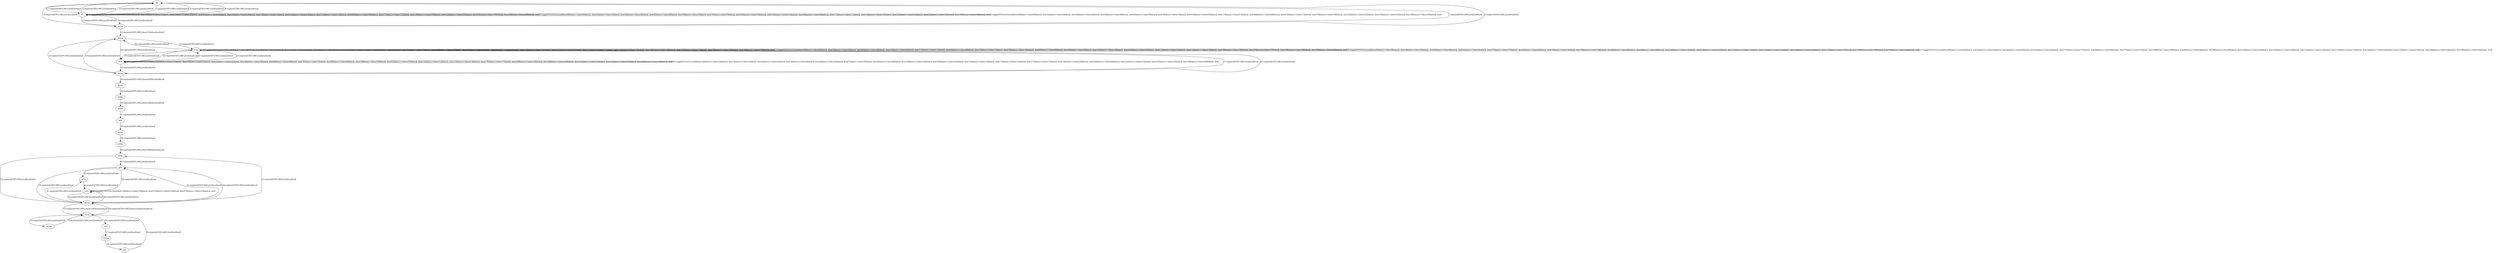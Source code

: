 # Total number of goals covered by this test: 1
# d23m --> gf10

digraph g {
"b0" -> "b1" [label = "1-explore[EXPLORE];/null/null/null"];
"b1" -> "b0" [label = "2-explore[EXPLORE];/null/null/null"];
"b0" -> "b1" [label = "3-explore[EXPLORE];/null/null/null"];
"b1" -> "b1" [label = "4-toggle[TOGGLE];/null/door0[false]:=!(door0[false]); door1[false]:=!(door1[false]); door2[false]:=!(door2[false]); door4[false]:=!(door4[false]); door5[false]:=!(door5[false]); door7[false]:=!(door7[false]); door43[false]:=!(door43[false]); door13[false]:=!(door13[false]); door46[false]:=!(door46[false]); door17[false]:=!(door17[false]); door19[false]:=!(door19[false]); door52[false]:=!(door52[false]); door25[false]:=!(door25[false]); door29[false]:=!(door29[false]); /null"];
"b1" -> "b1" [label = "5-toggle[TOGGLE];/null/door0[false]:=!(door0[false]); door1[false]:=!(door1[false]); door2[false]:=!(door2[false]); door4[false]:=!(door4[false]); door5[false]:=!(door5[false]); door7[false]:=!(door7[false]); door43[false]:=!(door43[false]); door13[false]:=!(door13[false]); door46[false]:=!(door46[false]); door17[false]:=!(door17[false]); door19[false]:=!(door19[false]); door52[false]:=!(door52[false]); door25[false]:=!(door25[false]); door29[false]:=!(door29[false]); /null"];
"b1" -> "d52p" [label = "6-explore[EXPLORE];/null/null/null"];
"d52p" -> "b0" [label = "7-explore[EXPLORE];/null/null/null"];
"b0" -> "b1" [label = "8-explore[EXPLORE];/null/null/null"];
"b1" -> "b1" [label = "9-toggle[TOGGLE];/null/door0[false]:=!(door0[false]); door1[false]:=!(door1[false]); door2[false]:=!(door2[false]); door4[false]:=!(door4[false]); door5[false]:=!(door5[false]); door7[false]:=!(door7[false]); door43[false]:=!(door43[false]); door13[false]:=!(door13[false]); door46[false]:=!(door46[false]); door17[false]:=!(door17[false]); door19[false]:=!(door19[false]); door52[false]:=!(door52[false]); door25[false]:=!(door25[false]); door29[false]:=!(door29[false]); /null"];
"b1" -> "b0" [label = "10-explore[EXPLORE];/null/null/null"];
"b0" -> "b1" [label = "11-explore[EXPLORE];/null/null/null"];
"b1" -> "d52p" [label = "12-explore[EXPLORE];/null/null/null"];
"d52p" -> "b0" [label = "13-explore[EXPLORE];/null/null/null"];
"b0" -> "d52p" [label = "14-explore[EXPLORE];/null/null/null"];
"d52p" -> "d52m" [label = "15-explore[EXPLORE];/door52[false]/null/null"];
"d52m" -> "b79" [label = "16-explore[EXPLORE];/null/null/null"];
"b79" -> "d43p" [label = "17-explore[EXPLORE];/null/null/null"];
"d43p" -> "d52m" [label = "18-explore[EXPLORE];/null/null/null"];
"d52m" -> "d43p" [label = "19-explore[EXPLORE];/null/null/null"];
"d43p" -> "b79" [label = "20-explore[EXPLORE];/null/null/null"];
"b79" -> "b79" [label = "21-toggle[TOGGLE];/null/door0[false]:=!(door0[false]); door3[false]:=!(door3[false]); door4[false]:=!(door4[false]); door5[false]:=!(door5[false]); door37[false]:=!(door37[false]); door6[false]:=!(door6[false]); door7[false]:=!(door7[false]); door39[false]:=!(door39[false]); door8[false]:=!(door8[false]); door9[false]:=!(door9[false]); door10[false]:=!(door10[false]); door43[false]:=!(door43[false]); door12[false]:=!(door12[false]); door13[false]:=!(door13[false]); door18[false]:=!(door18[false]); door27[false]:=!(door27[false]); door29[false]:=!(door29[false]); door30[false]:=!(door30[false]); /null"];
"b79" -> "b79" [label = "22-toggle[TOGGLE];/null/door0[false]:=!(door0[false]); door3[false]:=!(door3[false]); door4[false]:=!(door4[false]); door5[false]:=!(door5[false]); door37[false]:=!(door37[false]); door6[false]:=!(door6[false]); door7[false]:=!(door7[false]); door39[false]:=!(door39[false]); door8[false]:=!(door8[false]); door9[false]:=!(door9[false]); door10[false]:=!(door10[false]); door43[false]:=!(door43[false]); door12[false]:=!(door12[false]); door13[false]:=!(door13[false]); door18[false]:=!(door18[false]); door27[false]:=!(door27[false]); door29[false]:=!(door29[false]); door30[false]:=!(door30[false]); /null"];
"b79" -> "b78" [label = "23-explore[EXPLORE];/null/null/null"];
"b78" -> "b78" [label = "24-toggle[TOGGLE];/null/door32[false]:=!(door32[false]); door1[false]:=!(door1[false]); door2[false]:=!(door2[false]); door3[false]:=!(door3[false]); door4[false]:=!(door4[false]); door7[false]:=!(door7[false]); door9[false]:=!(door9[false]); door10[false]:=!(door10[false]); door43[false]:=!(door43[false]); door12[false]:=!(door12[false]); door13[false]:=!(door13[false]); door17[false]:=!(door17[false]); door19[false]:=!(door19[false]); door20[false]:=!(door20[false]); door21[false]:=!(door21[false]); door25[false]:=!(door25[false]); door29[false]:=!(door29[false]); /null"];
"b78" -> "b79" [label = "25-explore[EXPLORE];/null/null/null"];
"b79" -> "b79" [label = "26-toggle[TOGGLE];/null/door0[false]:=!(door0[false]); door3[false]:=!(door3[false]); door4[false]:=!(door4[false]); door5[false]:=!(door5[false]); door37[false]:=!(door37[false]); door6[false]:=!(door6[false]); door7[false]:=!(door7[false]); door39[false]:=!(door39[false]); door8[false]:=!(door8[false]); door9[false]:=!(door9[false]); door10[false]:=!(door10[false]); door43[false]:=!(door43[false]); door12[false]:=!(door12[false]); door13[false]:=!(door13[false]); door18[false]:=!(door18[false]); door27[false]:=!(door27[false]); door29[false]:=!(door29[false]); door30[false]:=!(door30[false]); /null"];
"b79" -> "b79" [label = "27-toggle[TOGGLE];/null/door0[false]:=!(door0[false]); door3[false]:=!(door3[false]); door4[false]:=!(door4[false]); door5[false]:=!(door5[false]); door37[false]:=!(door37[false]); door6[false]:=!(door6[false]); door7[false]:=!(door7[false]); door39[false]:=!(door39[false]); door8[false]:=!(door8[false]); door9[false]:=!(door9[false]); door10[false]:=!(door10[false]); door43[false]:=!(door43[false]); door12[false]:=!(door12[false]); door13[false]:=!(door13[false]); door18[false]:=!(door18[false]); door27[false]:=!(door27[false]); door29[false]:=!(door29[false]); door30[false]:=!(door30[false]); /null"];
"b79" -> "d52m" [label = "28-explore[EXPLORE];/null/null/null"];
"d52m" -> "b78" [label = "29-explore[EXPLORE];/null/null/null"];
"b78" -> "b78" [label = "30-toggle[TOGGLE];/null/door32[false]:=!(door32[false]); door1[false]:=!(door1[false]); door2[false]:=!(door2[false]); door3[false]:=!(door3[false]); door4[false]:=!(door4[false]); door7[false]:=!(door7[false]); door9[false]:=!(door9[false]); door10[false]:=!(door10[false]); door43[false]:=!(door43[false]); door12[false]:=!(door12[false]); door13[false]:=!(door13[false]); door17[false]:=!(door17[false]); door19[false]:=!(door19[false]); door20[false]:=!(door20[false]); door21[false]:=!(door21[false]); door25[false]:=!(door25[false]); door29[false]:=!(door29[false]); /null"];
"b78" -> "b79" [label = "31-explore[EXPLORE];/null/null/null"];
"b79" -> "b78" [label = "32-explore[EXPLORE];/null/null/null"];
"b78" -> "d43p" [label = "33-explore[EXPLORE];/null/null/null"];
"d43p" -> "d43m" [label = "34-explore[EXPLORE];/door43[false]/null/null"];
"d43m" -> "d29p" [label = "35-explore[EXPLORE];/null/null/null"];
"d29p" -> "d29m" [label = "36-explore[EXPLORE];/door29[false]/null/null"];
"d29m" -> "b40" [label = "37-explore[EXPLORE];/null/null/null"];
"b40" -> "d13p" [label = "38-explore[EXPLORE];/null/null/null"];
"d13p" -> "d19m" [label = "39-explore[EXPLORE];/null/null/null"];
"d19m" -> "d19p" [label = "40-explore[EXPLORE];/door19[false]/null/null"];
"d19p" -> "gf4" [label = "41-explore[EXPLORE];/null/null/null"];
"gf4" -> "gf10" [label = "42-explore[EXPLORE];/null/null/null"];
"gf10" -> "b43" [label = "43-explore[EXPLORE];/null/null/null"];
"b43" -> "d23m" [label = "44-explore[EXPLORE];/null/null/null"];
"d23m" -> "gf4" [label = "45-explore[EXPLORE];/null/null/null"];
"gf4" -> "b43" [label = "46-explore[EXPLORE];/null/null/null"];
"b43" -> "b43" [label = "47-toggle[TOGGLE];/null/door33[false]:=!(door33[false]); door51[false]:=!(door51[false]); door23[false]:=!(door23[false]); /null"];
"b43" -> "d23m" [label = "48-explore[EXPLORE];/null/null/null"];
"d23m" -> "gf4" [label = "49-explore[EXPLORE];/null/null/null"];
"gf4" -> "d23m" [label = "50-explore[EXPLORE];/null/null/null"];
"d23m" -> "d19p" [label = "51-explore[EXPLORE];/null/null/null"];
"d19p" -> "d23m" [label = "52-explore[EXPLORE];/null/null/null"];
"d23m" -> "d23p" [label = "53-explore[EXPLORE];/door23[false]/null/null"];
"d23p" -> "d25m" [label = "54-explore[EXPLORE];/null/null/null"];
"d25m" -> "d23p" [label = "55-explore[EXPLORE];/null/null/null"];
"d23p" -> "b10" [label = "56-explore[EXPLORE];/null/null/null"];
"b10" -> "d33m" [label = "57-explore[EXPLORE];/null/null/null"];
"d33m" -> "gf9" [label = "58-explore[EXPLORE];/null/null/null"];
"gf9" -> "d23p" [label = "59-explore[EXPLORE];/null/null/null"];
"d23p" -> "d23m" [label = "60-explore[EXPLORE];/door23[false]/null/null"];
"d23m" -> "gf10" [label = "61-explore[EXPLORE];/null/null/null"];
}